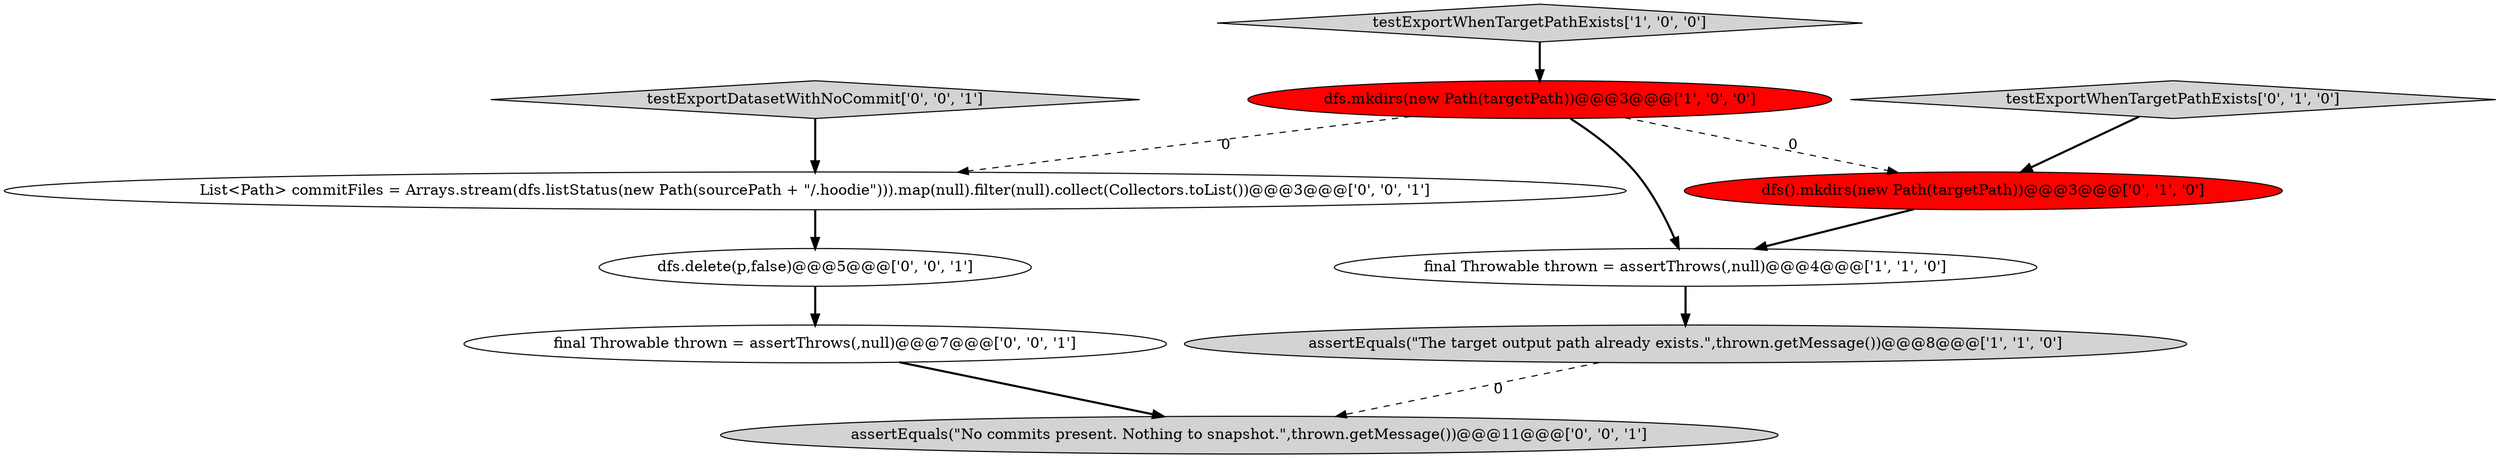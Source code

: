 digraph {
7 [style = filled, label = "dfs.delete(p,false)@@@5@@@['0', '0', '1']", fillcolor = white, shape = ellipse image = "AAA0AAABBB3BBB"];
10 [style = filled, label = "final Throwable thrown = assertThrows(,null)@@@7@@@['0', '0', '1']", fillcolor = white, shape = ellipse image = "AAA0AAABBB3BBB"];
8 [style = filled, label = "testExportDatasetWithNoCommit['0', '0', '1']", fillcolor = lightgray, shape = diamond image = "AAA0AAABBB3BBB"];
6 [style = filled, label = "List<Path> commitFiles = Arrays.stream(dfs.listStatus(new Path(sourcePath + \"/.hoodie\"))).map(null).filter(null).collect(Collectors.toList())@@@3@@@['0', '0', '1']", fillcolor = white, shape = ellipse image = "AAA0AAABBB3BBB"];
1 [style = filled, label = "final Throwable thrown = assertThrows(,null)@@@4@@@['1', '1', '0']", fillcolor = white, shape = ellipse image = "AAA0AAABBB1BBB"];
2 [style = filled, label = "testExportWhenTargetPathExists['1', '0', '0']", fillcolor = lightgray, shape = diamond image = "AAA0AAABBB1BBB"];
5 [style = filled, label = "dfs().mkdirs(new Path(targetPath))@@@3@@@['0', '1', '0']", fillcolor = red, shape = ellipse image = "AAA1AAABBB2BBB"];
0 [style = filled, label = "dfs.mkdirs(new Path(targetPath))@@@3@@@['1', '0', '0']", fillcolor = red, shape = ellipse image = "AAA1AAABBB1BBB"];
9 [style = filled, label = "assertEquals(\"No commits present. Nothing to snapshot.\",thrown.getMessage())@@@11@@@['0', '0', '1']", fillcolor = lightgray, shape = ellipse image = "AAA0AAABBB3BBB"];
3 [style = filled, label = "assertEquals(\"The target output path already exists.\",thrown.getMessage())@@@8@@@['1', '1', '0']", fillcolor = lightgray, shape = ellipse image = "AAA0AAABBB1BBB"];
4 [style = filled, label = "testExportWhenTargetPathExists['0', '1', '0']", fillcolor = lightgray, shape = diamond image = "AAA0AAABBB2BBB"];
1->3 [style = bold, label=""];
5->1 [style = bold, label=""];
10->9 [style = bold, label=""];
2->0 [style = bold, label=""];
8->6 [style = bold, label=""];
6->7 [style = bold, label=""];
0->5 [style = dashed, label="0"];
3->9 [style = dashed, label="0"];
7->10 [style = bold, label=""];
4->5 [style = bold, label=""];
0->1 [style = bold, label=""];
0->6 [style = dashed, label="0"];
}
